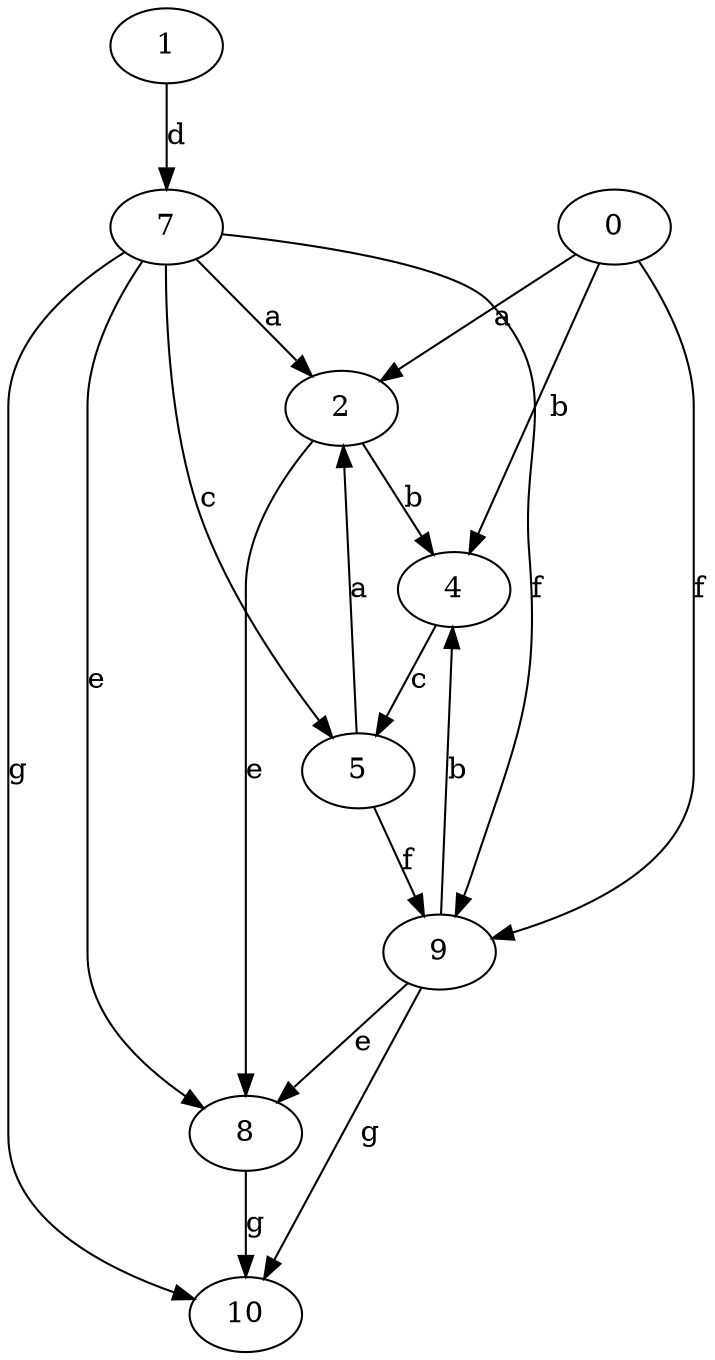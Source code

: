 strict digraph  {
1;
2;
4;
5;
7;
8;
9;
0;
10;
1 -> 7  [label=d];
2 -> 4  [label=b];
2 -> 8  [label=e];
4 -> 5  [label=c];
5 -> 2  [label=a];
5 -> 9  [label=f];
7 -> 2  [label=a];
7 -> 5  [label=c];
7 -> 8  [label=e];
7 -> 9  [label=f];
7 -> 10  [label=g];
8 -> 10  [label=g];
9 -> 4  [label=b];
9 -> 8  [label=e];
9 -> 10  [label=g];
0 -> 2  [label=a];
0 -> 4  [label=b];
0 -> 9  [label=f];
}
